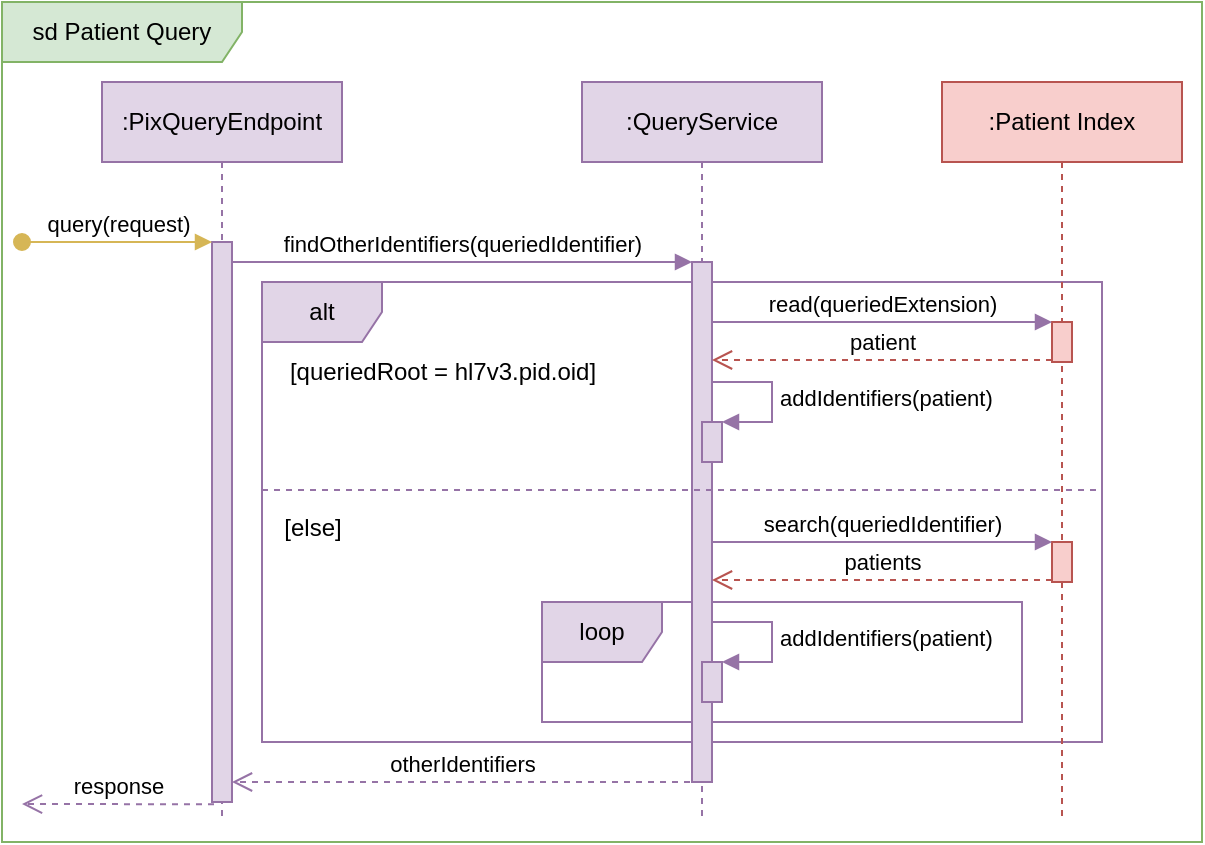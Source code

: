 <mxfile version="20.3.0" type="device"><diagram id="nYeIyp5luOUuuGVXb3WB" name="Page-1"><mxGraphModel dx="868" dy="568" grid="1" gridSize="10" guides="1" tooltips="1" connect="1" arrows="1" fold="1" page="0" pageScale="1" pageWidth="850" pageHeight="1100" math="0" shadow="0"><root><mxCell id="0"/><mxCell id="1" parent="0"/><mxCell id="XR2KT_LW5zHN5Z6lZMfv-1" value="sd Patient Query" style="shape=umlFrame;whiteSpace=wrap;html=1;width=120;height=30;fillColor=#d5e8d4;strokeColor=#82b366;" parent="1" vertex="1"><mxGeometry x="20" width="600" height="420" as="geometry"/></mxCell><mxCell id="XR2KT_LW5zHN5Z6lZMfv-24" value="alt" style="shape=umlFrame;whiteSpace=wrap;html=1;fillColor=#e1d5e7;strokeColor=#9673a6;" parent="1" vertex="1"><mxGeometry x="150" y="140" width="420" height="230" as="geometry"/></mxCell><mxCell id="XR2KT_LW5zHN5Z6lZMfv-23" value="loop" style="shape=umlFrame;whiteSpace=wrap;html=1;fillColor=#e1d5e7;strokeColor=#9673a6;" parent="1" vertex="1"><mxGeometry x="290" y="300" width="240" height="60" as="geometry"/></mxCell><mxCell id="XR2KT_LW5zHN5Z6lZMfv-2" value=":PixQueryEndpoint" style="shape=umlLifeline;perimeter=lifelinePerimeter;whiteSpace=wrap;html=1;container=1;collapsible=0;recursiveResize=0;outlineConnect=0;fillColor=#e1d5e7;strokeColor=#9673a6;" parent="1" vertex="1"><mxGeometry x="70" y="40" width="120" height="370" as="geometry"/></mxCell><mxCell id="XR2KT_LW5zHN5Z6lZMfv-5" value="" style="html=1;points=[];perimeter=orthogonalPerimeter;fillColor=#e1d5e7;strokeColor=#9673a6;" parent="XR2KT_LW5zHN5Z6lZMfv-2" vertex="1"><mxGeometry x="55" y="80" width="10" height="280" as="geometry"/></mxCell><mxCell id="XR2KT_LW5zHN5Z6lZMfv-3" value=":QueryService" style="shape=umlLifeline;perimeter=lifelinePerimeter;whiteSpace=wrap;html=1;container=1;collapsible=0;recursiveResize=0;outlineConnect=0;fillColor=#e1d5e7;strokeColor=#9673a6;" parent="1" vertex="1"><mxGeometry x="310" y="40" width="120" height="370" as="geometry"/></mxCell><mxCell id="XR2KT_LW5zHN5Z6lZMfv-7" value="" style="html=1;points=[];perimeter=orthogonalPerimeter;fillColor=#e1d5e7;strokeColor=#9673a6;" parent="XR2KT_LW5zHN5Z6lZMfv-3" vertex="1"><mxGeometry x="55" y="90" width="10" height="260" as="geometry"/></mxCell><mxCell id="XR2KT_LW5zHN5Z6lZMfv-21" value="" style="html=1;points=[];perimeter=orthogonalPerimeter;fillColor=#e1d5e7;strokeColor=#9673a6;" parent="XR2KT_LW5zHN5Z6lZMfv-3" vertex="1"><mxGeometry x="60" y="290" width="10" height="20" as="geometry"/></mxCell><mxCell id="XR2KT_LW5zHN5Z6lZMfv-22" value="addIdentifiers(patient)" style="edgeStyle=orthogonalEdgeStyle;html=1;align=left;spacingLeft=2;endArrow=block;rounded=0;entryX=1;entryY=0;fillColor=#e1d5e7;strokeColor=#9673a6;" parent="XR2KT_LW5zHN5Z6lZMfv-3" target="XR2KT_LW5zHN5Z6lZMfv-21" edge="1"><mxGeometry relative="1" as="geometry"><mxPoint x="65" y="270" as="sourcePoint"/><Array as="points"><mxPoint x="95" y="270"/><mxPoint x="95" y="290"/></Array></mxGeometry></mxCell><mxCell id="XR2KT_LW5zHN5Z6lZMfv-17" value="addIdentifiers(patient)" style="edgeStyle=orthogonalEdgeStyle;html=1;align=left;spacingLeft=2;endArrow=block;rounded=0;entryX=1;entryY=0;fillColor=#e1d5e7;strokeColor=#9673a6;" parent="XR2KT_LW5zHN5Z6lZMfv-3" target="XR2KT_LW5zHN5Z6lZMfv-16" edge="1"><mxGeometry relative="1" as="geometry"><mxPoint x="65" y="150" as="sourcePoint"/><Array as="points"><mxPoint x="95" y="150"/><mxPoint x="95" y="170"/></Array></mxGeometry></mxCell><mxCell id="XR2KT_LW5zHN5Z6lZMfv-16" value="" style="html=1;points=[];perimeter=orthogonalPerimeter;fillColor=#e1d5e7;strokeColor=#9673a6;" parent="XR2KT_LW5zHN5Z6lZMfv-3" vertex="1"><mxGeometry x="60" y="170" width="10" height="20" as="geometry"/></mxCell><mxCell id="XR2KT_LW5zHN5Z6lZMfv-4" value=":Patient Index" style="shape=umlLifeline;perimeter=lifelinePerimeter;whiteSpace=wrap;html=1;container=1;collapsible=0;recursiveResize=0;outlineConnect=0;fillColor=#f8cecc;strokeColor=#b85450;" parent="1" vertex="1"><mxGeometry x="490" y="40" width="120" height="370" as="geometry"/></mxCell><mxCell id="XR2KT_LW5zHN5Z6lZMfv-18" value="" style="html=1;points=[];perimeter=orthogonalPerimeter;fillColor=#f8cecc;strokeColor=#b85450;" parent="XR2KT_LW5zHN5Z6lZMfv-4" vertex="1"><mxGeometry x="55" y="230" width="10" height="20" as="geometry"/></mxCell><mxCell id="XR2KT_LW5zHN5Z6lZMfv-12" value="" style="html=1;points=[];perimeter=orthogonalPerimeter;fillColor=#f8cecc;strokeColor=#b85450;" parent="XR2KT_LW5zHN5Z6lZMfv-4" vertex="1"><mxGeometry x="55" y="120" width="10" height="20" as="geometry"/></mxCell><mxCell id="XR2KT_LW5zHN5Z6lZMfv-6" value="query(request)" style="html=1;verticalAlign=bottom;startArrow=oval;endArrow=block;startSize=8;rounded=0;fillColor=#fff2cc;strokeColor=#d6b656;" parent="1" target="XR2KT_LW5zHN5Z6lZMfv-5" edge="1"><mxGeometry relative="1" as="geometry"><mxPoint x="30" y="120" as="sourcePoint"/><Array as="points"><mxPoint x="30" y="120"/></Array></mxGeometry></mxCell><mxCell id="XR2KT_LW5zHN5Z6lZMfv-8" value="findOtherIdentifiers(queriedIdentifier)" style="html=1;verticalAlign=bottom;endArrow=block;entryX=0;entryY=0;rounded=0;fillColor=#e1d5e7;strokeColor=#9673a6;" parent="1" source="XR2KT_LW5zHN5Z6lZMfv-5" target="XR2KT_LW5zHN5Z6lZMfv-7" edge="1"><mxGeometry relative="1" as="geometry"><mxPoint x="300" y="160" as="sourcePoint"/><Array as="points"><mxPoint x="300" y="130"/></Array></mxGeometry></mxCell><mxCell id="XR2KT_LW5zHN5Z6lZMfv-13" value="read(queriedExtension)" style="html=1;verticalAlign=bottom;endArrow=block;entryX=0;entryY=0;rounded=0;fillColor=#e1d5e7;strokeColor=#9673a6;" parent="1" source="XR2KT_LW5zHN5Z6lZMfv-7" target="XR2KT_LW5zHN5Z6lZMfv-12" edge="1"><mxGeometry relative="1" as="geometry"><mxPoint x="380" y="220" as="sourcePoint"/><Array as="points"><mxPoint x="410" y="160"/></Array></mxGeometry></mxCell><mxCell id="XR2KT_LW5zHN5Z6lZMfv-14" value="patient" style="html=1;verticalAlign=bottom;endArrow=open;dashed=1;endSize=8;exitX=0;exitY=0.95;rounded=0;fillColor=#f8cecc;strokeColor=#b85450;" parent="1" source="XR2KT_LW5zHN5Z6lZMfv-12" target="XR2KT_LW5zHN5Z6lZMfv-7" edge="1"><mxGeometry relative="1" as="geometry"><mxPoint x="380" y="296" as="targetPoint"/></mxGeometry></mxCell><mxCell id="XR2KT_LW5zHN5Z6lZMfv-19" value="search(queriedIdentifier)" style="html=1;verticalAlign=bottom;endArrow=block;entryX=0;entryY=0;rounded=0;fillColor=#e1d5e7;strokeColor=#9673a6;" parent="1" source="XR2KT_LW5zHN5Z6lZMfv-7" target="XR2KT_LW5zHN5Z6lZMfv-18" edge="1"><mxGeometry relative="1" as="geometry"><mxPoint x="430" y="360" as="sourcePoint"/></mxGeometry></mxCell><mxCell id="XR2KT_LW5zHN5Z6lZMfv-20" value="patients" style="html=1;verticalAlign=bottom;endArrow=open;dashed=1;endSize=8;exitX=0;exitY=0.95;rounded=0;fillColor=#f8cecc;strokeColor=#b85450;" parent="1" source="XR2KT_LW5zHN5Z6lZMfv-18" target="XR2KT_LW5zHN5Z6lZMfv-7" edge="1"><mxGeometry relative="1" as="geometry"><mxPoint x="430" y="436" as="targetPoint"/></mxGeometry></mxCell><mxCell id="XR2KT_LW5zHN5Z6lZMfv-25" value="" style="line;strokeWidth=1;fillColor=#e1d5e7;align=left;verticalAlign=middle;spacingTop=-1;spacingLeft=3;spacingRight=3;rotatable=0;labelPosition=right;points=[];portConstraint=eastwest;strokeColor=#9673a6;dashed=1;" parent="1" vertex="1"><mxGeometry x="150" y="240" width="420" height="8" as="geometry"/></mxCell><mxCell id="XR2KT_LW5zHN5Z6lZMfv-27" value="otherIdentifiers" style="html=1;verticalAlign=bottom;endArrow=open;dashed=1;endSize=8;rounded=0;fillColor=#e1d5e7;strokeColor=#9673a6;exitX=-0.1;exitY=1;exitDx=0;exitDy=0;exitPerimeter=0;" parent="1" source="XR2KT_LW5zHN5Z6lZMfv-7" target="XR2KT_LW5zHN5Z6lZMfv-5" edge="1"><mxGeometry relative="1" as="geometry"><mxPoint x="280" y="560" as="sourcePoint"/><mxPoint x="200" y="560" as="targetPoint"/><Array as="points"/></mxGeometry></mxCell><mxCell id="XR2KT_LW5zHN5Z6lZMfv-28" value="response" style="html=1;verticalAlign=bottom;endArrow=open;dashed=1;endSize=8;rounded=0;fillColor=#e1d5e7;strokeColor=#9673a6;exitX=0.1;exitY=1.004;exitDx=0;exitDy=0;exitPerimeter=0;" parent="1" source="XR2KT_LW5zHN5Z6lZMfv-5" edge="1"><mxGeometry relative="1" as="geometry"><mxPoint x="120" y="400" as="sourcePoint"/><mxPoint x="30" y="401" as="targetPoint"/></mxGeometry></mxCell><mxCell id="XR2KT_LW5zHN5Z6lZMfv-29" value="[queriedRoot = hl7v3.pid.oid]" style="text;html=1;align=center;verticalAlign=middle;resizable=0;points=[];autosize=1;strokeColor=none;fillColor=none;" parent="1" vertex="1"><mxGeometry x="150" y="170" width="180" height="30" as="geometry"/></mxCell><mxCell id="XR2KT_LW5zHN5Z6lZMfv-30" value="[else]" style="text;html=1;align=center;verticalAlign=middle;resizable=0;points=[];autosize=1;strokeColor=none;fillColor=none;" parent="1" vertex="1"><mxGeometry x="150" y="248" width="50" height="30" as="geometry"/></mxCell></root></mxGraphModel></diagram></mxfile>